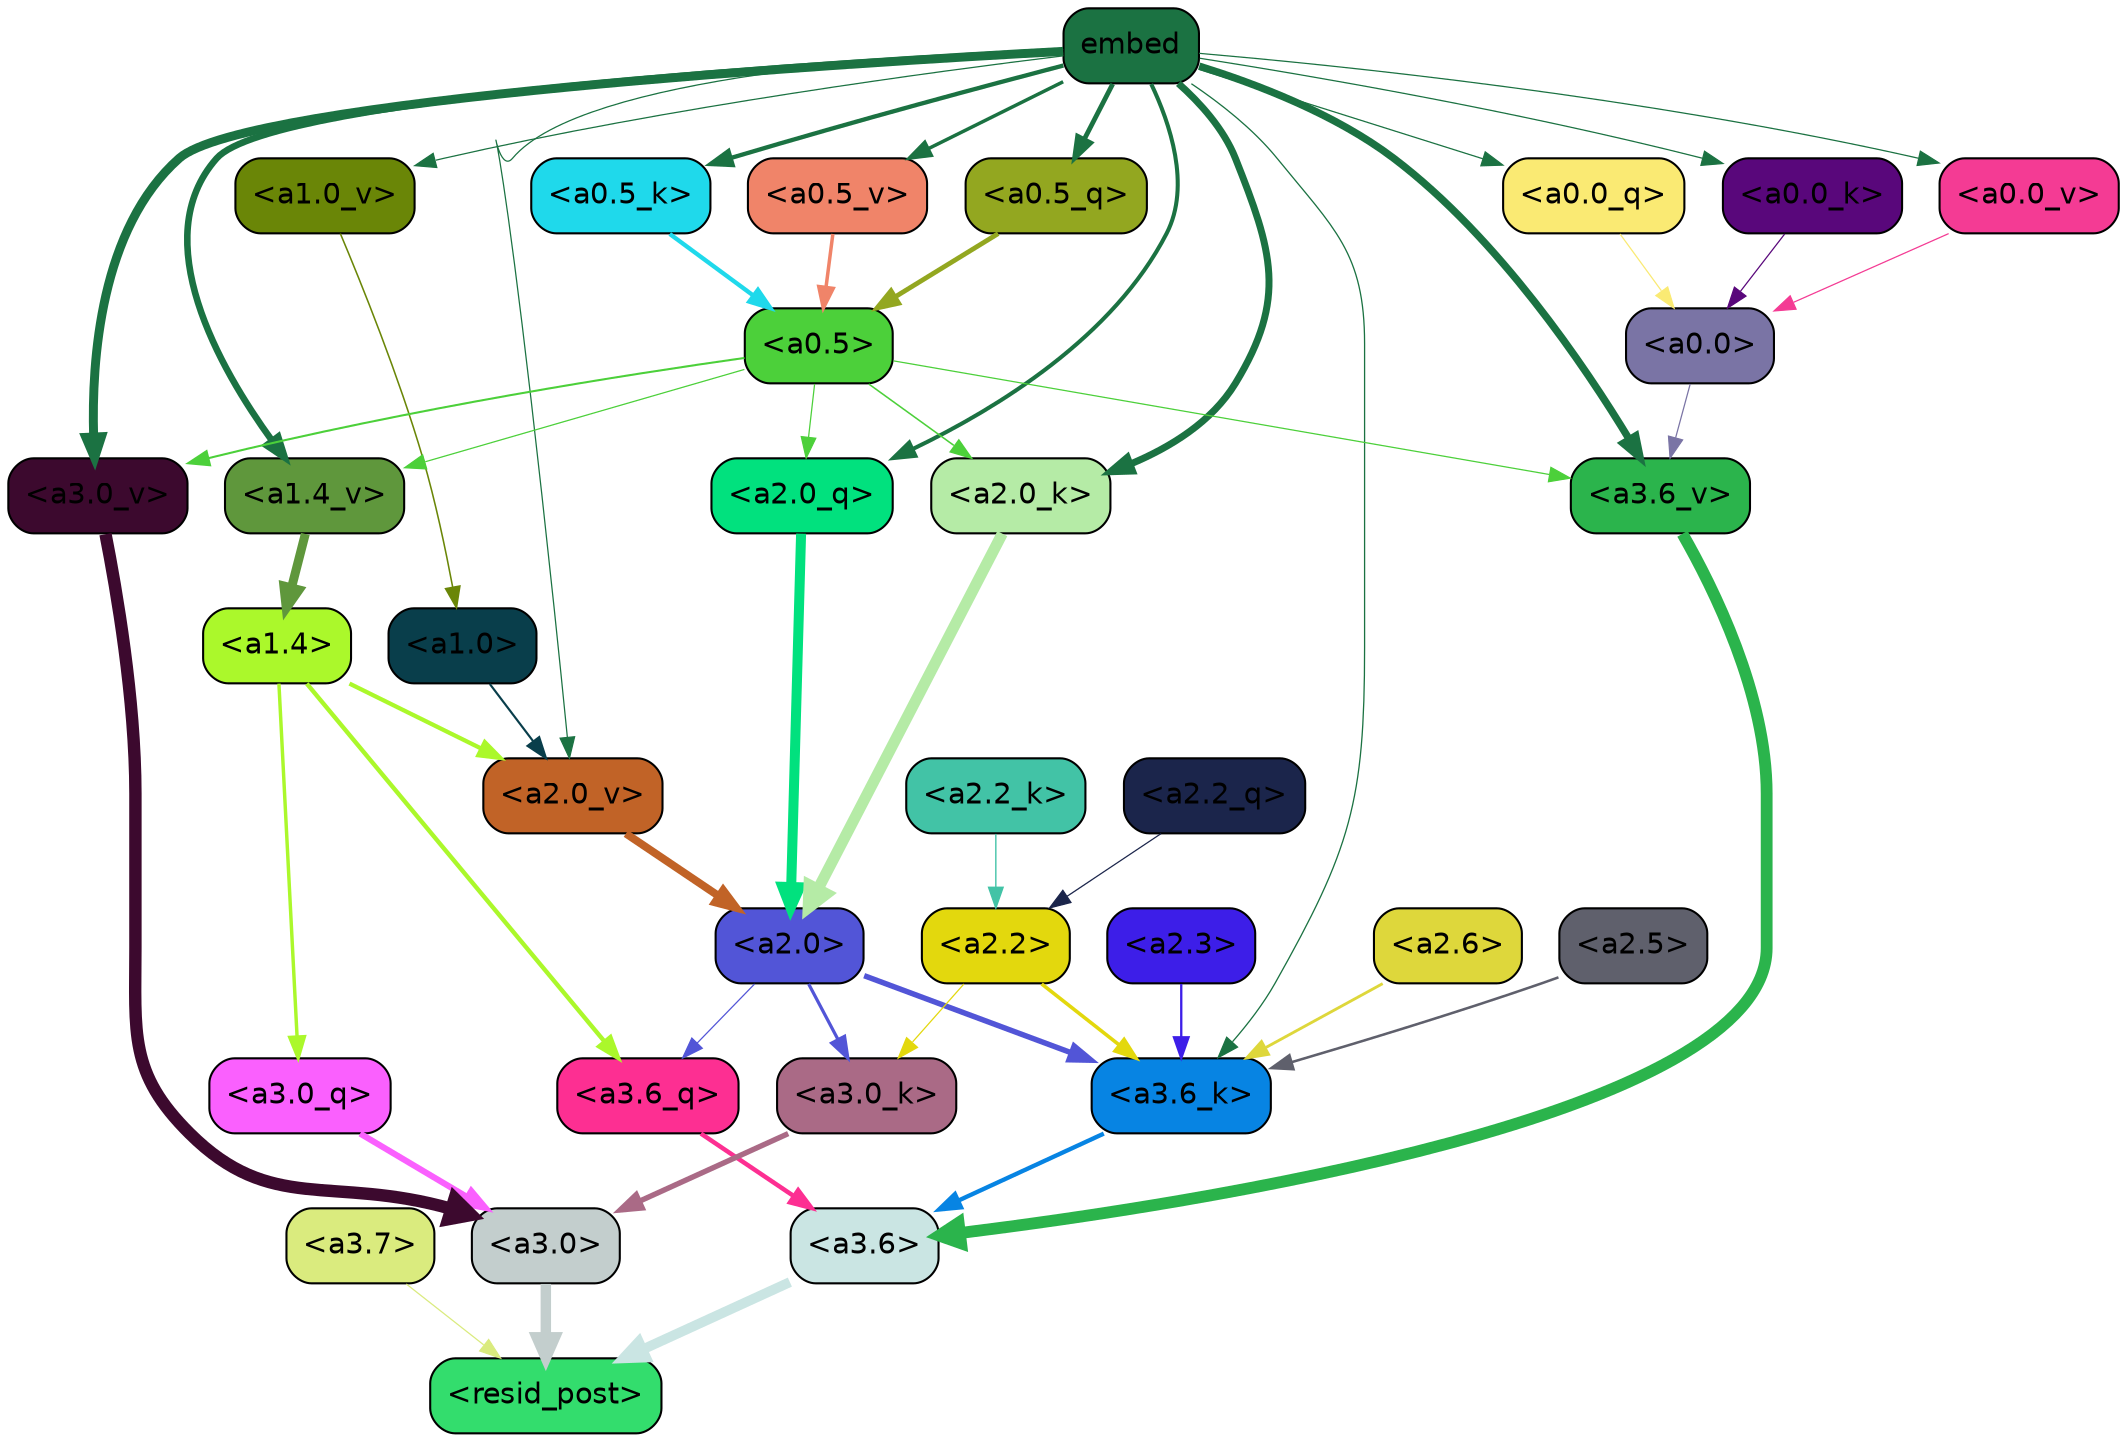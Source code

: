 strict digraph "" {
	graph [bgcolor=transparent,
		layout=dot,
		overlap=false,
		splines=true
	];
	"<a3.7>"	[color=black,
		fillcolor="#daeb7e",
		fontname=Helvetica,
		shape=box,
		style="filled, rounded"];
	"<resid_post>"	[color=black,
		fillcolor="#33dd6d",
		fontname=Helvetica,
		shape=box,
		style="filled, rounded"];
	"<a3.7>" -> "<resid_post>"	[color="#daeb7e",
		penwidth=0.6];
	"<a3.6>"	[color=black,
		fillcolor="#cae5e3",
		fontname=Helvetica,
		shape=box,
		style="filled, rounded"];
	"<a3.6>" -> "<resid_post>"	[color="#cae5e3",
		penwidth=4.748674273490906];
	"<a3.0>"	[color=black,
		fillcolor="#c3cecd",
		fontname=Helvetica,
		shape=box,
		style="filled, rounded"];
	"<a3.0>" -> "<resid_post>"	[color="#c3cecd",
		penwidth=5.004031300544739];
	"<a3.6_q>"	[color=black,
		fillcolor="#fd2f92",
		fontname=Helvetica,
		shape=box,
		style="filled, rounded"];
	"<a3.6_q>" -> "<a3.6>"	[color="#fd2f92",
		penwidth=2.1656854450702667];
	"<a3.0_q>"	[color=black,
		fillcolor="#fa60fe",
		fontname=Helvetica,
		shape=box,
		style="filled, rounded"];
	"<a3.0_q>" -> "<a3.0>"	[color="#fa60fe",
		penwidth=2.95696559548378];
	"<a3.6_k>"	[color=black,
		fillcolor="#0784e3",
		fontname=Helvetica,
		shape=box,
		style="filled, rounded"];
	"<a3.6_k>" -> "<a3.6>"	[color="#0784e3",
		penwidth=2.086437076330185];
	"<a3.0_k>"	[color=black,
		fillcolor="#aa6a86",
		fontname=Helvetica,
		shape=box,
		style="filled, rounded"];
	"<a3.0_k>" -> "<a3.0>"	[color="#aa6a86",
		penwidth=2.5988530814647675];
	"<a3.6_v>"	[color=black,
		fillcolor="#2bb44c",
		fontname=Helvetica,
		shape=box,
		style="filled, rounded"];
	"<a3.6_v>" -> "<a3.6>"	[color="#2bb44c",
		penwidth=5.669987380504608];
	"<a3.0_v>"	[color=black,
		fillcolor="#3c092e",
		fontname=Helvetica,
		shape=box,
		style="filled, rounded"];
	"<a3.0_v>" -> "<a3.0>"	[color="#3c092e",
		penwidth=5.9515902400016785];
	"<a2.0>"	[color=black,
		fillcolor="#5255d7",
		fontname=Helvetica,
		shape=box,
		style="filled, rounded"];
	"<a2.0>" -> "<a3.6_q>"	[color="#5255d7",
		penwidth=0.6];
	"<a2.0>" -> "<a3.6_k>"	[color="#5255d7",
		penwidth=2.6423546075820923];
	"<a2.0>" -> "<a3.0_k>"	[color="#5255d7",
		penwidth=1.5482127666473389];
	"<a1.4>"	[color=black,
		fillcolor="#abf82b",
		fontname=Helvetica,
		shape=box,
		style="filled, rounded"];
	"<a1.4>" -> "<a3.6_q>"	[color="#abf82b",
		penwidth=2.1035547256469727];
	"<a1.4>" -> "<a3.0_q>"	[color="#abf82b",
		penwidth=1.6541699171066284];
	"<a2.0_v>"	[color=black,
		fillcolor="#c16327",
		fontname=Helvetica,
		shape=box,
		style="filled, rounded"];
	"<a1.4>" -> "<a2.0_v>"	[color="#abf82b",
		penwidth=2.048949420452118];
	"<a2.6>"	[color=black,
		fillcolor="#ded73b",
		fontname=Helvetica,
		shape=box,
		style="filled, rounded"];
	"<a2.6>" -> "<a3.6_k>"	[color="#ded73b",
		penwidth=1.3718644380569458];
	"<a2.5>"	[color=black,
		fillcolor="#5f606c",
		fontname=Helvetica,
		shape=box,
		style="filled, rounded"];
	"<a2.5>" -> "<a3.6_k>"	[color="#5f606c",
		penwidth=1.231603980064392];
	"<a2.3>"	[color=black,
		fillcolor="#3d1ee8",
		fontname=Helvetica,
		shape=box,
		style="filled, rounded"];
	"<a2.3>" -> "<a3.6_k>"	[color="#3d1ee8",
		penwidth=1.1117559671401978];
	"<a2.2>"	[color=black,
		fillcolor="#e3d80d",
		fontname=Helvetica,
		shape=box,
		style="filled, rounded"];
	"<a2.2>" -> "<a3.6_k>"	[color="#e3d80d",
		penwidth=1.7315057516098022];
	"<a2.2>" -> "<a3.0_k>"	[color="#e3d80d",
		penwidth=0.6];
	embed	[color=black,
		fillcolor="#1b7242",
		fontname=Helvetica,
		shape=box,
		style="filled, rounded"];
	embed -> "<a3.6_k>"	[color="#1b7242",
		penwidth=0.6229734420776367];
	embed -> "<a3.6_v>"	[color="#1b7242",
		penwidth=3.56406831741333];
	embed -> "<a3.0_v>"	[color="#1b7242",
		penwidth=4.293717980384827];
	"<a2.0_q>"	[color=black,
		fillcolor="#01e17e",
		fontname=Helvetica,
		shape=box,
		style="filled, rounded"];
	embed -> "<a2.0_q>"	[color="#1b7242",
		penwidth=1.9479764699935913];
	"<a2.0_k>"	[color=black,
		fillcolor="#b5eba6",
		fontname=Helvetica,
		shape=box,
		style="filled, rounded"];
	embed -> "<a2.0_k>"	[color="#1b7242",
		penwidth=3.348647713661194];
	embed -> "<a2.0_v>"	[color="#1b7242",
		penwidth=0.6];
	"<a1.4_v>"	[color=black,
		fillcolor="#5f973c",
		fontname=Helvetica,
		shape=box,
		style="filled, rounded"];
	embed -> "<a1.4_v>"	[color="#1b7242",
		penwidth=3.1658360958099365];
	"<a1.0_v>"	[color=black,
		fillcolor="#6a8607",
		fontname=Helvetica,
		shape=box,
		style="filled, rounded"];
	embed -> "<a1.0_v>"	[color="#1b7242",
		penwidth=0.6];
	"<a0.5_q>"	[color=black,
		fillcolor="#93a720",
		fontname=Helvetica,
		shape=box,
		style="filled, rounded"];
	embed -> "<a0.5_q>"	[color="#1b7242",
		penwidth=2.3033435344696045];
	"<a0.0_q>"	[color=black,
		fillcolor="#faea73",
		fontname=Helvetica,
		shape=box,
		style="filled, rounded"];
	embed -> "<a0.0_q>"	[color="#1b7242",
		penwidth=0.6];
	"<a0.5_k>"	[color=black,
		fillcolor="#1fd9eb",
		fontname=Helvetica,
		shape=box,
		style="filled, rounded"];
	embed -> "<a0.5_k>"	[color="#1b7242",
		penwidth=2.0782761573791504];
	"<a0.0_k>"	[color=black,
		fillcolor="#59077b",
		fontname=Helvetica,
		shape=box,
		style="filled, rounded"];
	embed -> "<a0.0_k>"	[color="#1b7242",
		penwidth=0.6];
	"<a0.5_v>"	[color=black,
		fillcolor="#f08469",
		fontname=Helvetica,
		shape=box,
		style="filled, rounded"];
	embed -> "<a0.5_v>"	[color="#1b7242",
		penwidth=1.6795666217803955];
	"<a0.0_v>"	[color=black,
		fillcolor="#f43b94",
		fontname=Helvetica,
		shape=box,
		style="filled, rounded"];
	embed -> "<a0.0_v>"	[color="#1b7242",
		penwidth=0.6];
	"<a0.5>"	[color=black,
		fillcolor="#4cd03a",
		fontname=Helvetica,
		shape=box,
		style="filled, rounded"];
	"<a0.5>" -> "<a3.6_v>"	[color="#4cd03a",
		penwidth=0.6];
	"<a0.5>" -> "<a3.0_v>"	[color="#4cd03a",
		penwidth=0.9916514158248901];
	"<a0.5>" -> "<a2.0_q>"	[color="#4cd03a",
		penwidth=0.6];
	"<a0.5>" -> "<a2.0_k>"	[color="#4cd03a",
		penwidth=0.7479127645492554];
	"<a0.5>" -> "<a1.4_v>"	[color="#4cd03a",
		penwidth=0.6];
	"<a0.0>"	[color=black,
		fillcolor="#7a74a5",
		fontname=Helvetica,
		shape=box,
		style="filled, rounded"];
	"<a0.0>" -> "<a3.6_v>"	[color="#7a74a5",
		penwidth=0.6];
	"<a2.2_q>"	[color=black,
		fillcolor="#1b254b",
		fontname=Helvetica,
		shape=box,
		style="filled, rounded"];
	"<a2.2_q>" -> "<a2.2>"	[color="#1b254b",
		penwidth=0.6068362593650818];
	"<a2.0_q>" -> "<a2.0>"	[color="#01e17e",
		penwidth=4.801594913005829];
	"<a2.2_k>"	[color=black,
		fillcolor="#42c3a6",
		fontname=Helvetica,
		shape=box,
		style="filled, rounded"];
	"<a2.2_k>" -> "<a2.2>"	[color="#42c3a6",
		penwidth=0.6648573875427246];
	"<a2.0_k>" -> "<a2.0>"	[color="#b5eba6",
		penwidth=5.364346981048584];
	"<a2.0_v>" -> "<a2.0>"	[color="#c16327",
		penwidth=3.76983106136322];
	"<a1.0>"	[color=black,
		fillcolor="#093e4b",
		fontname=Helvetica,
		shape=box,
		style="filled, rounded"];
	"<a1.0>" -> "<a2.0_v>"	[color="#093e4b",
		penwidth=1.0333166718482971];
	"<a1.4_v>" -> "<a1.4>"	[color="#5f973c",
		penwidth=4.295930981636047];
	"<a1.0_v>" -> "<a1.0>"	[color="#6a8607",
		penwidth=0.7506231069564819];
	"<a0.5_q>" -> "<a0.5>"	[color="#93a720",
		penwidth=2.30334210395813];
	"<a0.0_q>" -> "<a0.0>"	[color="#faea73",
		penwidth=0.6];
	"<a0.5_k>" -> "<a0.5>"	[color="#1fd9eb",
		penwidth=2.078277349472046];
	"<a0.0_k>" -> "<a0.0>"	[color="#59077b",
		penwidth=0.6];
	"<a0.5_v>" -> "<a0.5>"	[color="#f08469",
		penwidth=1.6795680522918701];
	"<a0.0_v>" -> "<a0.0>"	[color="#f43b94",
		penwidth=0.6];
}
